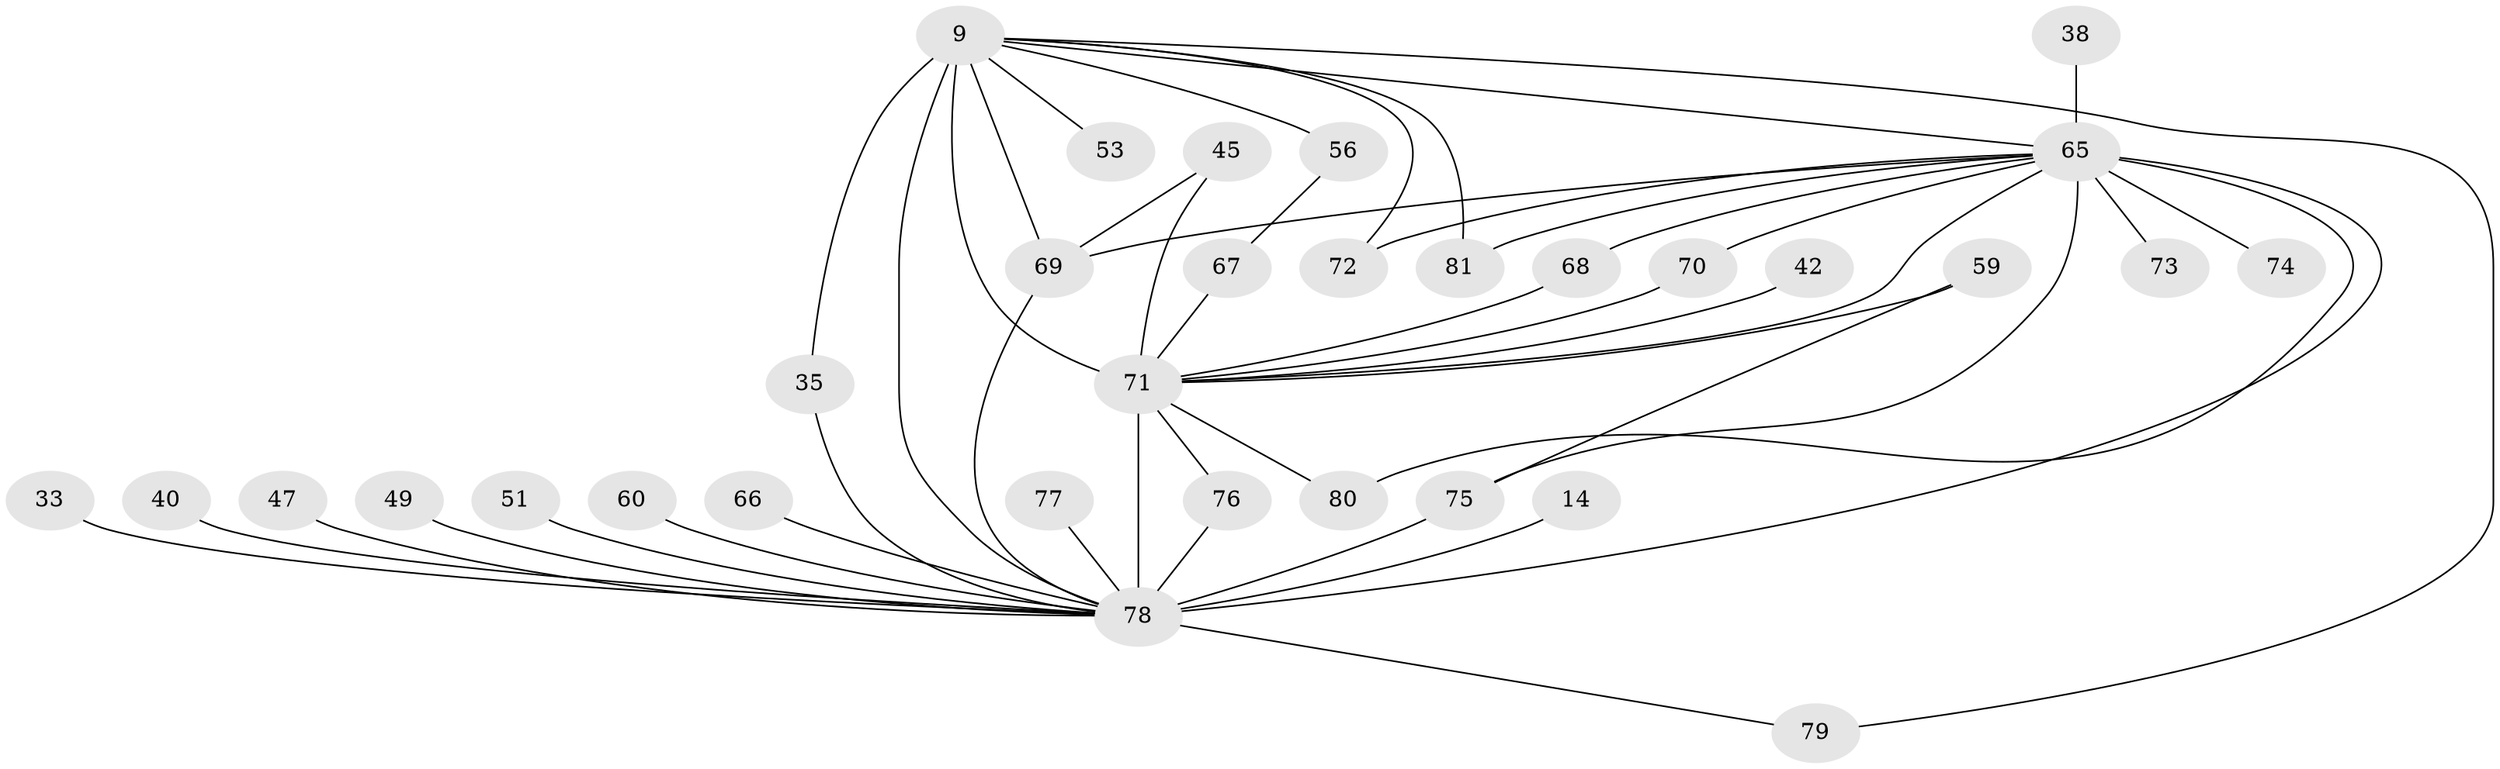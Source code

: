 // original degree distribution, {22: 0.012345679012345678, 21: 0.012345679012345678, 19: 0.037037037037037035, 20: 0.012345679012345678, 12: 0.012345679012345678, 18: 0.024691358024691357, 14: 0.012345679012345678, 9: 0.024691358024691357, 3: 0.18518518518518517, 6: 0.012345679012345678, 2: 0.5802469135802469, 5: 0.06172839506172839, 4: 0.012345679012345678}
// Generated by graph-tools (version 1.1) at 2025/46/03/04/25 21:46:46]
// undirected, 32 vertices, 48 edges
graph export_dot {
graph [start="1"]
  node [color=gray90,style=filled];
  9 [super="+2"];
  14;
  33;
  35;
  38;
  40;
  42;
  45;
  47;
  49;
  51;
  53;
  56 [super="+27"];
  59;
  60;
  65 [super="+37+17+22+32+34"];
  66 [super="+54"];
  67 [super="+31"];
  68;
  69 [super="+64+55+43+23"];
  70;
  71 [super="+61"];
  72;
  73;
  74 [super="+52"];
  75 [super="+46+62"];
  76 [super="+39"];
  77;
  78 [super="+12+5+63"];
  79;
  80;
  81;
  9 -- 53 [weight=2];
  9 -- 71 [weight=12];
  9 -- 72;
  9 -- 79;
  9 -- 81;
  9 -- 35;
  9 -- 56 [weight=2];
  9 -- 65 [weight=6];
  9 -- 69 [weight=3];
  9 -- 78 [weight=9];
  14 -- 78 [weight=2];
  33 -- 78 [weight=2];
  35 -- 78;
  38 -- 65 [weight=2];
  40 -- 78 [weight=2];
  42 -- 71 [weight=2];
  45 -- 69;
  45 -- 71;
  47 -- 78 [weight=2];
  49 -- 78 [weight=2];
  51 -- 78 [weight=2];
  56 -- 67;
  59 -- 75;
  59 -- 71;
  60 -- 78 [weight=2];
  65 -- 68;
  65 -- 69 [weight=5];
  65 -- 70;
  65 -- 72;
  65 -- 73;
  65 -- 74 [weight=3];
  65 -- 78 [weight=16];
  65 -- 80;
  65 -- 81;
  65 -- 75 [weight=3];
  65 -- 71 [weight=4];
  66 -- 78 [weight=3];
  67 -- 71 [weight=4];
  68 -- 71;
  69 -- 78;
  70 -- 71;
  71 -- 76 [weight=2];
  71 -- 78 [weight=11];
  71 -- 80;
  75 -- 78 [weight=5];
  76 -- 78;
  77 -- 78 [weight=2];
  78 -- 79;
}

